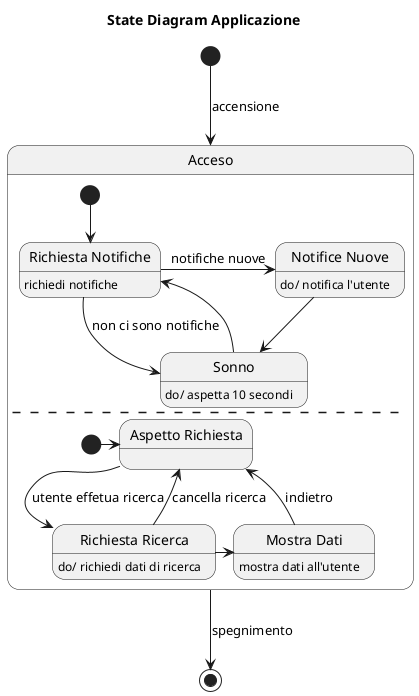 @startuml
title State Diagram Applicazione

[*] --> Acceso: accensione

state Acceso {
    [*] --> RicNot
    state "Richiesta Notifiche" as RicNot
    RicNot: richiedi notifiche

    RicNot --> Sonno: non ci sono notifiche
    Sonno: do/ aspetta 10 secondi

    RicNot -right-> RicNuo: notifiche nuove
    state "Notifice Nuove" as RicNuo
    RicNuo: do/ notifica l'utente

    RicNuo --> Sonno

    Sonno --> RicNot

    --

    [*] -right-> AspRic
    state "Aspetto Richiesta" as AspRic

    AspRic --> RicRic: utente effetua ricerca
    state "Richiesta Ricerca" as RicRic
    RicRic: do/ richiedi dati di ricerca

    RicRic --> AspRic: cancella ricerca

    RicRic -right-> MoDa
    state "Mostra Dati" as MoDa
    MoDa: mostra dati all'utente

    MoDa --> AspRic: indietro
}

Acceso --> [*]: spegnimento
@enduml
